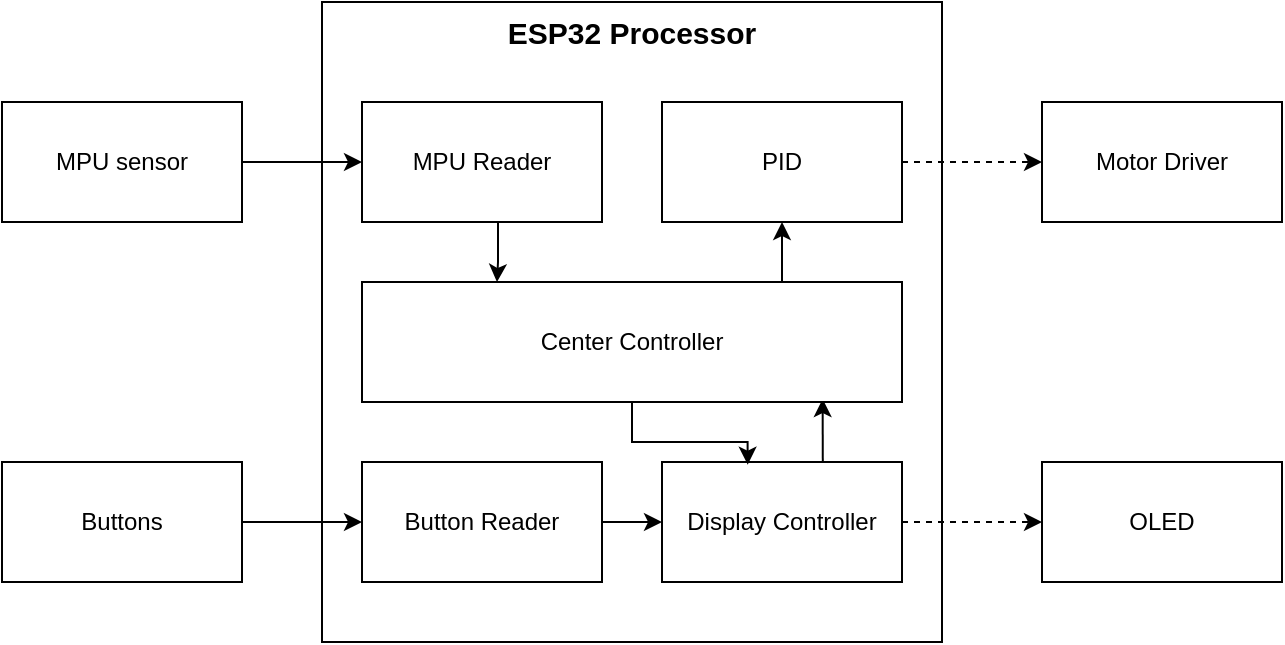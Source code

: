 <mxfile version="24.7.2" type="device" pages="3">
  <diagram name="Sumary block" id="FXB2mZ0xPSjjn9bdQ_Oj">
    <mxGraphModel dx="943" dy="524" grid="1" gridSize="10" guides="1" tooltips="1" connect="1" arrows="1" fold="1" page="1" pageScale="1" pageWidth="827" pageHeight="1169" math="0" shadow="0">
      <root>
        <mxCell id="0" />
        <mxCell id="1" parent="0" />
        <mxCell id="ob8WJwhqmF-MajUSoDx4-9" value="&lt;font style=&quot;font-size: 15px;&quot;&gt;&lt;b&gt;ESP32 Processor&lt;/b&gt;&lt;/font&gt;" style="rounded=0;whiteSpace=wrap;html=1;verticalAlign=top;" parent="1" vertex="1">
          <mxGeometry x="250" y="270" width="310" height="320" as="geometry" />
        </mxCell>
        <mxCell id="SYcdP9vyWLaE2hRo2d69-3" style="edgeStyle=orthogonalEdgeStyle;rounded=0;orthogonalLoop=1;jettySize=auto;html=1;" parent="1" source="ob8WJwhqmF-MajUSoDx4-1" target="SYcdP9vyWLaE2hRo2d69-1" edge="1">
          <mxGeometry relative="1" as="geometry" />
        </mxCell>
        <mxCell id="ob8WJwhqmF-MajUSoDx4-1" value="MPU sensor" style="rounded=0;whiteSpace=wrap;html=1;" parent="1" vertex="1">
          <mxGeometry x="90" y="320" width="120" height="60" as="geometry" />
        </mxCell>
        <mxCell id="ob8WJwhqmF-MajUSoDx4-5" style="edgeStyle=orthogonalEdgeStyle;rounded=0;orthogonalLoop=1;jettySize=auto;html=1;entryX=0;entryY=0.5;entryDx=0;entryDy=0;dashed=1;" parent="1" source="ob8WJwhqmF-MajUSoDx4-3" target="ob8WJwhqmF-MajUSoDx4-4" edge="1">
          <mxGeometry relative="1" as="geometry" />
        </mxCell>
        <mxCell id="ob8WJwhqmF-MajUSoDx4-3" value="PID" style="rounded=0;whiteSpace=wrap;html=1;" parent="1" vertex="1">
          <mxGeometry x="420" y="320" width="120" height="60" as="geometry" />
        </mxCell>
        <mxCell id="ob8WJwhqmF-MajUSoDx4-4" value="Motor Driver" style="rounded=0;whiteSpace=wrap;html=1;" parent="1" vertex="1">
          <mxGeometry x="610" y="320" width="120" height="60" as="geometry" />
        </mxCell>
        <mxCell id="SYcdP9vyWLaE2hRo2d69-4" style="edgeStyle=orthogonalEdgeStyle;rounded=0;orthogonalLoop=1;jettySize=auto;html=1;" parent="1" source="ob8WJwhqmF-MajUSoDx4-11" target="SYcdP9vyWLaE2hRo2d69-2" edge="1">
          <mxGeometry relative="1" as="geometry" />
        </mxCell>
        <mxCell id="ob8WJwhqmF-MajUSoDx4-11" value="Buttons" style="rounded=0;whiteSpace=wrap;html=1;" parent="1" vertex="1">
          <mxGeometry x="90" y="500" width="120" height="60" as="geometry" />
        </mxCell>
        <mxCell id="ob8WJwhqmF-MajUSoDx4-12" value="OLED" style="rounded=0;whiteSpace=wrap;html=1;" parent="1" vertex="1">
          <mxGeometry x="610" y="500" width="120" height="60" as="geometry" />
        </mxCell>
        <mxCell id="ob8WJwhqmF-MajUSoDx4-15" style="edgeStyle=orthogonalEdgeStyle;rounded=0;orthogonalLoop=1;jettySize=auto;html=1;entryX=0;entryY=0.5;entryDx=0;entryDy=0;dashed=1;" parent="1" source="ob8WJwhqmF-MajUSoDx4-13" target="ob8WJwhqmF-MajUSoDx4-12" edge="1">
          <mxGeometry relative="1" as="geometry" />
        </mxCell>
        <mxCell id="L2R0N7FbXxmFbmJ26DGv-1" style="edgeStyle=orthogonalEdgeStyle;rounded=0;orthogonalLoop=1;jettySize=auto;html=1;entryX=0.853;entryY=0.975;entryDx=0;entryDy=0;entryPerimeter=0;exitX=0.67;exitY=0.014;exitDx=0;exitDy=0;exitPerimeter=0;" edge="1" parent="1" source="ob8WJwhqmF-MajUSoDx4-13" target="ob8WJwhqmF-MajUSoDx4-18">
          <mxGeometry relative="1" as="geometry" />
        </mxCell>
        <mxCell id="ob8WJwhqmF-MajUSoDx4-13" value="Display Controller" style="rounded=0;whiteSpace=wrap;html=1;" parent="1" vertex="1">
          <mxGeometry x="420" y="500" width="120" height="60" as="geometry" />
        </mxCell>
        <mxCell id="SYcdP9vyWLaE2hRo2d69-15" style="edgeStyle=orthogonalEdgeStyle;rounded=0;orthogonalLoop=1;jettySize=auto;html=1;entryX=0.357;entryY=0.022;entryDx=0;entryDy=0;entryPerimeter=0;" parent="1" source="ob8WJwhqmF-MajUSoDx4-18" target="ob8WJwhqmF-MajUSoDx4-13" edge="1">
          <mxGeometry relative="1" as="geometry" />
        </mxCell>
        <mxCell id="sHgQ9ysJ1Oy67T5xjqWm-1" style="edgeStyle=orthogonalEdgeStyle;rounded=0;orthogonalLoop=1;jettySize=auto;html=1;" parent="1" source="ob8WJwhqmF-MajUSoDx4-18" target="ob8WJwhqmF-MajUSoDx4-3" edge="1">
          <mxGeometry relative="1" as="geometry">
            <Array as="points">
              <mxPoint x="480" y="400" />
              <mxPoint x="480" y="400" />
            </Array>
          </mxGeometry>
        </mxCell>
        <mxCell id="ob8WJwhqmF-MajUSoDx4-18" value="Center Controller" style="rounded=0;whiteSpace=wrap;html=1;" parent="1" vertex="1">
          <mxGeometry x="270" y="410" width="270" height="60" as="geometry" />
        </mxCell>
        <mxCell id="SYcdP9vyWLaE2hRo2d69-14" style="edgeStyle=orthogonalEdgeStyle;rounded=0;orthogonalLoop=1;jettySize=auto;html=1;entryX=0.25;entryY=0;entryDx=0;entryDy=0;" parent="1" source="SYcdP9vyWLaE2hRo2d69-1" target="ob8WJwhqmF-MajUSoDx4-18" edge="1">
          <mxGeometry relative="1" as="geometry">
            <Array as="points">
              <mxPoint x="338" y="400" />
              <mxPoint x="338" y="400" />
            </Array>
          </mxGeometry>
        </mxCell>
        <mxCell id="SYcdP9vyWLaE2hRo2d69-1" value="MPU Reader" style="rounded=0;whiteSpace=wrap;html=1;" parent="1" vertex="1">
          <mxGeometry x="270" y="320" width="120" height="60" as="geometry" />
        </mxCell>
        <mxCell id="SYcdP9vyWLaE2hRo2d69-13" style="edgeStyle=orthogonalEdgeStyle;rounded=0;orthogonalLoop=1;jettySize=auto;html=1;" parent="1" source="SYcdP9vyWLaE2hRo2d69-2" target="ob8WJwhqmF-MajUSoDx4-13" edge="1">
          <mxGeometry relative="1" as="geometry" />
        </mxCell>
        <mxCell id="SYcdP9vyWLaE2hRo2d69-2" value="Button Reader" style="rounded=0;whiteSpace=wrap;html=1;" parent="1" vertex="1">
          <mxGeometry x="270" y="500" width="120" height="60" as="geometry" />
        </mxCell>
      </root>
    </mxGraphModel>
  </diagram>
  <diagram id="-Eq7XE3dsrFAy69oz0bY" name="UI tree">
    <mxGraphModel dx="1954" dy="1086" grid="1" gridSize="10" guides="1" tooltips="1" connect="1" arrows="1" fold="1" page="1" pageScale="1" pageWidth="827" pageHeight="1169" math="0" shadow="0">
      <root>
        <mxCell id="0" />
        <mxCell id="1" parent="0" />
        <mxCell id="PEALyhK-E0e9_pDGbfte-1" value="&lt;font style=&quot;font-size: 15px;&quot;&gt;&lt;b&gt;MENU&lt;/b&gt;&lt;/font&gt;" style="rounded=0;whiteSpace=wrap;html=1;verticalAlign=top;" parent="1" vertex="1">
          <mxGeometry x="90" y="210" width="190" height="220" as="geometry" />
        </mxCell>
        <mxCell id="PEALyhK-E0e9_pDGbfte-19" style="edgeStyle=orthogonalEdgeStyle;rounded=0;orthogonalLoop=1;jettySize=auto;html=1;entryX=0;entryY=0.5;entryDx=0;entryDy=0;fillColor=#008a00;strokeColor=#005700;" parent="1" source="PEALyhK-E0e9_pDGbfte-2" target="PEALyhK-E0e9_pDGbfte-15" edge="1">
          <mxGeometry relative="1" as="geometry" />
        </mxCell>
        <mxCell id="PEALyhK-E0e9_pDGbfte-2" value="Start and plot option" style="rounded=0;whiteSpace=wrap;html=1;" parent="1" vertex="1">
          <mxGeometry x="100" y="270" width="170" height="60" as="geometry" />
        </mxCell>
        <mxCell id="PEALyhK-E0e9_pDGbfte-12" style="edgeStyle=orthogonalEdgeStyle;rounded=0;orthogonalLoop=1;jettySize=auto;html=1;entryX=0.5;entryY=0;entryDx=0;entryDy=0;fillColor=#008a00;strokeColor=#005700;" parent="1" source="PEALyhK-E0e9_pDGbfte-3" target="PEALyhK-E0e9_pDGbfte-4" edge="1">
          <mxGeometry relative="1" as="geometry" />
        </mxCell>
        <mxCell id="PEALyhK-E0e9_pDGbfte-3" value="PID&#39;s values option" style="rounded=0;whiteSpace=wrap;html=1;" parent="1" vertex="1">
          <mxGeometry x="100" y="350" width="170" height="60" as="geometry" />
        </mxCell>
        <mxCell id="PEALyhK-E0e9_pDGbfte-13" value="" style="group" parent="1" vertex="1" connectable="0">
          <mxGeometry x="90" y="495" width="190" height="220" as="geometry" />
        </mxCell>
        <mxCell id="PEALyhK-E0e9_pDGbfte-4" value="&lt;span style=&quot;font-size: 15px;&quot;&gt;&lt;b&gt;PID&#39;s values&lt;/b&gt;&lt;/span&gt;" style="rounded=0;whiteSpace=wrap;html=1;verticalAlign=top;" parent="PEALyhK-E0e9_pDGbfte-13" vertex="1">
          <mxGeometry width="190" height="220" as="geometry" />
        </mxCell>
        <mxCell id="PEALyhK-E0e9_pDGbfte-5" value="Kp = Kp_value" style="rounded=0;whiteSpace=wrap;html=1;" parent="PEALyhK-E0e9_pDGbfte-13" vertex="1">
          <mxGeometry x="10" y="60" width="170" height="30" as="geometry" />
        </mxCell>
        <mxCell id="PEALyhK-E0e9_pDGbfte-9" value="Ki = Ki_value" style="rounded=0;whiteSpace=wrap;html=1;" parent="PEALyhK-E0e9_pDGbfte-13" vertex="1">
          <mxGeometry x="10" y="110" width="170" height="30" as="geometry" />
        </mxCell>
        <mxCell id="PEALyhK-E0e9_pDGbfte-10" value="Kd = Kd_value" style="rounded=0;whiteSpace=wrap;html=1;" parent="PEALyhK-E0e9_pDGbfte-13" vertex="1">
          <mxGeometry x="10" y="155" width="170" height="30" as="geometry" />
        </mxCell>
        <mxCell id="PEALyhK-E0e9_pDGbfte-14" value="" style="group" parent="1" vertex="1" connectable="0">
          <mxGeometry x="430" y="30" width="190" height="220" as="geometry" />
        </mxCell>
        <mxCell id="PEALyhK-E0e9_pDGbfte-15" value="&lt;span style=&quot;font-size: 15px;&quot;&gt;&lt;b&gt;Start and plot&lt;/b&gt;&lt;/span&gt;" style="rounded=0;whiteSpace=wrap;html=1;verticalAlign=top;" parent="PEALyhK-E0e9_pDGbfte-14" vertex="1">
          <mxGeometry width="190" height="220" as="geometry" />
        </mxCell>
        <mxCell id="PEALyhK-E0e9_pDGbfte-18" value="Stop" style="rounded=0;whiteSpace=wrap;html=1;" parent="PEALyhK-E0e9_pDGbfte-14" vertex="1">
          <mxGeometry x="10" y="40" width="170" height="30" as="geometry" />
        </mxCell>
        <mxCell id="PEALyhK-E0e9_pDGbfte-20" style="edgeStyle=orthogonalEdgeStyle;rounded=0;orthogonalLoop=1;jettySize=auto;html=1;entryX=0.5;entryY=0;entryDx=0;entryDy=0;fillColor=#e51400;strokeColor=#B20000;" parent="1" source="PEALyhK-E0e9_pDGbfte-18" target="PEALyhK-E0e9_pDGbfte-1" edge="1">
          <mxGeometry relative="1" as="geometry" />
        </mxCell>
        <mxCell id="PEALyhK-E0e9_pDGbfte-21" value="" style="verticalLabelPosition=bottom;shadow=0;dashed=0;align=center;html=1;verticalAlign=top;strokeWidth=1;shape=mxgraph.mockup.graphics.lineChart;strokeColor=none;strokeColor2=#666666;strokeColor3=#008cff;strokeColor4=#dddddd;textShadow=1;" parent="1" vertex="1">
          <mxGeometry x="440" y="120" width="170" height="120" as="geometry" />
        </mxCell>
        <mxCell id="PEALyhK-E0e9_pDGbfte-22" value="" style="group;align=left;" parent="1" vertex="1" connectable="0">
          <mxGeometry x="430" y="270" width="210" height="220" as="geometry" />
        </mxCell>
        <mxCell id="PEALyhK-E0e9_pDGbfte-23" value="&lt;span style=&quot;font-size: 15px;&quot;&gt;&lt;b&gt;Modify&lt;/b&gt;&lt;/span&gt;" style="rounded=0;whiteSpace=wrap;html=1;verticalAlign=top;" parent="PEALyhK-E0e9_pDGbfte-22" vertex="1">
          <mxGeometry width="210" height="220" as="geometry" />
        </mxCell>
        <mxCell id="PEALyhK-E0e9_pDGbfte-27" value="Kp =&amp;nbsp;" style="text;html=1;align=center;verticalAlign=middle;whiteSpace=wrap;rounded=0;" parent="PEALyhK-E0e9_pDGbfte-22" vertex="1">
          <mxGeometry x="10" y="40" width="60" height="30" as="geometry" />
        </mxCell>
        <mxCell id="PEALyhK-E0e9_pDGbfte-28" value="10" style="text;html=1;align=center;verticalAlign=middle;whiteSpace=wrap;rounded=0;fontSize=24;" parent="PEALyhK-E0e9_pDGbfte-22" vertex="1">
          <mxGeometry x="65" y="70" width="60" height="30" as="geometry" />
        </mxCell>
        <mxCell id="PEALyhK-E0e9_pDGbfte-30" value="&lt;div style=&quot;&quot;&gt;&lt;ul style=&quot;padding-left: 5px;&quot;&gt;&lt;li&gt;&lt;span style=&quot;background-color: initial;&quot;&gt;Pressing UP button to increase value&lt;/span&gt;&lt;/li&gt;&lt;li&gt;Pressing DOWN button to decrease value&lt;/li&gt;&lt;/ul&gt;&lt;/div&gt;" style="text;html=1;align=left;verticalAlign=top;whiteSpace=wrap;rounded=0;" parent="PEALyhK-E0e9_pDGbfte-22" vertex="1">
          <mxGeometry x="20" y="120" width="170" height="80" as="geometry" />
        </mxCell>
        <mxCell id="PEALyhK-E0e9_pDGbfte-32" value="" style="group;align=left;" parent="1" vertex="1" connectable="0">
          <mxGeometry x="430" y="510" width="210" height="220" as="geometry" />
        </mxCell>
        <mxCell id="PEALyhK-E0e9_pDGbfte-33" value="&lt;span style=&quot;font-size: 15px;&quot;&gt;&lt;b&gt;Modify&lt;/b&gt;&lt;/span&gt;" style="rounded=0;whiteSpace=wrap;html=1;verticalAlign=top;" parent="PEALyhK-E0e9_pDGbfte-32" vertex="1">
          <mxGeometry width="210" height="220" as="geometry" />
        </mxCell>
        <mxCell id="PEALyhK-E0e9_pDGbfte-34" value="Ki =&amp;nbsp;" style="text;html=1;align=center;verticalAlign=middle;whiteSpace=wrap;rounded=0;" parent="PEALyhK-E0e9_pDGbfte-32" vertex="1">
          <mxGeometry x="10" y="40" width="60" height="30" as="geometry" />
        </mxCell>
        <mxCell id="PEALyhK-E0e9_pDGbfte-35" value="10" style="text;html=1;align=center;verticalAlign=middle;whiteSpace=wrap;rounded=0;fontSize=24;" parent="PEALyhK-E0e9_pDGbfte-32" vertex="1">
          <mxGeometry x="65" y="70" width="60" height="30" as="geometry" />
        </mxCell>
        <mxCell id="PEALyhK-E0e9_pDGbfte-36" value="&lt;div style=&quot;&quot;&gt;&lt;ul style=&quot;padding-left: 5px;&quot;&gt;&lt;li&gt;&lt;span style=&quot;background-color: initial;&quot;&gt;Pressing UP button to increase value&lt;/span&gt;&lt;/li&gt;&lt;li&gt;Pressing DOWN button to decrease value&lt;/li&gt;&lt;/ul&gt;&lt;/div&gt;" style="text;html=1;align=left;verticalAlign=top;whiteSpace=wrap;rounded=0;" parent="PEALyhK-E0e9_pDGbfte-32" vertex="1">
          <mxGeometry x="20" y="120" width="170" height="80" as="geometry" />
        </mxCell>
        <mxCell id="PEALyhK-E0e9_pDGbfte-37" value="" style="group;align=left;" parent="1" vertex="1" connectable="0">
          <mxGeometry x="430" y="750" width="210" height="220" as="geometry" />
        </mxCell>
        <mxCell id="PEALyhK-E0e9_pDGbfte-38" value="&lt;span style=&quot;font-size: 15px;&quot;&gt;&lt;b&gt;Modify&lt;/b&gt;&lt;/span&gt;" style="rounded=0;whiteSpace=wrap;html=1;verticalAlign=top;" parent="PEALyhK-E0e9_pDGbfte-37" vertex="1">
          <mxGeometry width="210" height="220" as="geometry" />
        </mxCell>
        <mxCell id="PEALyhK-E0e9_pDGbfte-39" value="Kd =&amp;nbsp;" style="text;html=1;align=center;verticalAlign=middle;whiteSpace=wrap;rounded=0;" parent="PEALyhK-E0e9_pDGbfte-37" vertex="1">
          <mxGeometry x="10" y="40" width="60" height="30" as="geometry" />
        </mxCell>
        <mxCell id="PEALyhK-E0e9_pDGbfte-40" value="10" style="text;html=1;align=center;verticalAlign=middle;whiteSpace=wrap;rounded=0;fontSize=24;" parent="PEALyhK-E0e9_pDGbfte-37" vertex="1">
          <mxGeometry x="65" y="70" width="60" height="30" as="geometry" />
        </mxCell>
        <mxCell id="PEALyhK-E0e9_pDGbfte-41" value="&lt;div style=&quot;&quot;&gt;&lt;ul style=&quot;padding-left: 5px;&quot;&gt;&lt;li&gt;&lt;span style=&quot;background-color: initial;&quot;&gt;Pressing UP button to increase value&lt;/span&gt;&lt;/li&gt;&lt;li&gt;Pressing DOWN button to decrease value&lt;/li&gt;&lt;/ul&gt;&lt;/div&gt;" style="text;html=1;align=left;verticalAlign=top;whiteSpace=wrap;rounded=0;" parent="PEALyhK-E0e9_pDGbfte-37" vertex="1">
          <mxGeometry x="20" y="120" width="170" height="80" as="geometry" />
        </mxCell>
        <mxCell id="PEALyhK-E0e9_pDGbfte-42" style="edgeStyle=orthogonalEdgeStyle;rounded=0;orthogonalLoop=1;jettySize=auto;html=1;entryX=0;entryY=0.5;entryDx=0;entryDy=0;fillColor=#008a00;strokeColor=#005700;" parent="1" source="PEALyhK-E0e9_pDGbfte-5" target="PEALyhK-E0e9_pDGbfte-23" edge="1">
          <mxGeometry relative="1" as="geometry" />
        </mxCell>
        <mxCell id="PEALyhK-E0e9_pDGbfte-43" style="edgeStyle=orthogonalEdgeStyle;rounded=0;orthogonalLoop=1;jettySize=auto;html=1;entryX=0;entryY=0.5;entryDx=0;entryDy=0;fillColor=#008a00;strokeColor=#005700;" parent="1" source="PEALyhK-E0e9_pDGbfte-9" target="PEALyhK-E0e9_pDGbfte-33" edge="1">
          <mxGeometry relative="1" as="geometry" />
        </mxCell>
        <mxCell id="PEALyhK-E0e9_pDGbfte-44" style="edgeStyle=orthogonalEdgeStyle;rounded=0;orthogonalLoop=1;jettySize=auto;html=1;entryX=0;entryY=0.609;entryDx=0;entryDy=0;entryPerimeter=0;fillColor=#008a00;strokeColor=#005700;" parent="1" source="PEALyhK-E0e9_pDGbfte-10" target="PEALyhK-E0e9_pDGbfte-38" edge="1">
          <mxGeometry relative="1" as="geometry" />
        </mxCell>
        <mxCell id="PEALyhK-E0e9_pDGbfte-61" style="edgeStyle=orthogonalEdgeStyle;rounded=0;orthogonalLoop=1;jettySize=auto;html=1;entryX=0.5;entryY=1;entryDx=0;entryDy=0;fillColor=#f0a30a;strokeColor=#BD7000;" parent="1" source="PEALyhK-E0e9_pDGbfte-45" target="PEALyhK-E0e9_pDGbfte-4" edge="1">
          <mxGeometry relative="1" as="geometry">
            <Array as="points">
              <mxPoint x="900" y="990" />
              <mxPoint x="185" y="990" />
            </Array>
          </mxGeometry>
        </mxCell>
        <mxCell id="PEALyhK-E0e9_pDGbfte-45" value="Are you sure to set the value?" style="rounded=0;whiteSpace=wrap;html=1;verticalAlign=top;fontStyle=1" parent="1" vertex="1">
          <mxGeometry x="720" y="565" width="240" height="110" as="geometry" />
        </mxCell>
        <mxCell id="PEALyhK-E0e9_pDGbfte-46" value="&lt;div&gt;&lt;ul style=&quot;padding-left: 5px;&quot;&gt;&lt;li&gt;Pressing OK button if you sure&amp;nbsp;&lt;/li&gt;&lt;li&gt;Pressing ESC button if you want to cancel the modification&amp;nbsp;&lt;/li&gt;&lt;/ul&gt;&lt;/div&gt;" style="text;html=1;align=left;verticalAlign=middle;whiteSpace=wrap;rounded=0;" parent="1" vertex="1">
          <mxGeometry x="740" y="595" width="200" height="70" as="geometry" />
        </mxCell>
        <mxCell id="PEALyhK-E0e9_pDGbfte-48" style="edgeStyle=orthogonalEdgeStyle;rounded=0;orthogonalLoop=1;jettySize=auto;html=1;entryX=0.5;entryY=0;entryDx=0;entryDy=0;fillColor=#008a00;strokeColor=#005700;" parent="1" source="PEALyhK-E0e9_pDGbfte-23" target="PEALyhK-E0e9_pDGbfte-45" edge="1">
          <mxGeometry relative="1" as="geometry" />
        </mxCell>
        <mxCell id="PEALyhK-E0e9_pDGbfte-49" style="edgeStyle=orthogonalEdgeStyle;rounded=0;orthogonalLoop=1;jettySize=auto;html=1;fillColor=#008a00;strokeColor=#005700;" parent="1" source="PEALyhK-E0e9_pDGbfte-33" target="PEALyhK-E0e9_pDGbfte-45" edge="1">
          <mxGeometry relative="1" as="geometry" />
        </mxCell>
        <mxCell id="PEALyhK-E0e9_pDGbfte-50" style="edgeStyle=orthogonalEdgeStyle;rounded=0;orthogonalLoop=1;jettySize=auto;html=1;entryX=0.5;entryY=1;entryDx=0;entryDy=0;fillColor=#008a00;strokeColor=#005700;" parent="1" source="PEALyhK-E0e9_pDGbfte-38" target="PEALyhK-E0e9_pDGbfte-45" edge="1">
          <mxGeometry relative="1" as="geometry" />
        </mxCell>
        <mxCell id="PEALyhK-E0e9_pDGbfte-57" value="" style="endArrow=classic;html=1;rounded=0;exitX=0.75;exitY=0;exitDx=0;exitDy=0;entryX=0.75;entryY=1;entryDx=0;entryDy=0;fillColor=#f0a30a;strokeColor=#BD7000;" parent="1" source="PEALyhK-E0e9_pDGbfte-4" target="PEALyhK-E0e9_pDGbfte-1" edge="1">
          <mxGeometry width="50" height="50" relative="1" as="geometry">
            <mxPoint x="430" y="530" as="sourcePoint" />
            <mxPoint x="480" y="480" as="targetPoint" />
          </mxGeometry>
        </mxCell>
        <mxCell id="PEALyhK-E0e9_pDGbfte-58" style="edgeStyle=orthogonalEdgeStyle;rounded=0;orthogonalLoop=1;jettySize=auto;html=1;entryX=0.995;entryY=0.151;entryDx=0;entryDy=0;entryPerimeter=0;fillColor=#f0a30a;strokeColor=#BD7000;" parent="1" source="PEALyhK-E0e9_pDGbfte-23" target="PEALyhK-E0e9_pDGbfte-4" edge="1">
          <mxGeometry relative="1" as="geometry">
            <Array as="points">
              <mxPoint x="330" y="350" />
              <mxPoint x="330" y="528" />
            </Array>
          </mxGeometry>
        </mxCell>
        <mxCell id="PEALyhK-E0e9_pDGbfte-59" style="edgeStyle=orthogonalEdgeStyle;rounded=0;orthogonalLoop=1;jettySize=auto;html=1;fillColor=#f0a30a;strokeColor=#BD7000;" parent="1" source="PEALyhK-E0e9_pDGbfte-33" target="PEALyhK-E0e9_pDGbfte-4" edge="1">
          <mxGeometry relative="1" as="geometry">
            <Array as="points">
              <mxPoint x="390" y="605" />
              <mxPoint x="390" y="605" />
            </Array>
          </mxGeometry>
        </mxCell>
        <mxCell id="PEALyhK-E0e9_pDGbfte-60" style="edgeStyle=orthogonalEdgeStyle;rounded=0;orthogonalLoop=1;jettySize=auto;html=1;entryX=0.999;entryY=0.668;entryDx=0;entryDy=0;entryPerimeter=0;fillColor=#f0a30a;strokeColor=#BD7000;" parent="1" source="PEALyhK-E0e9_pDGbfte-38" target="PEALyhK-E0e9_pDGbfte-4" edge="1">
          <mxGeometry relative="1" as="geometry">
            <Array as="points">
              <mxPoint x="380" y="860" />
              <mxPoint x="380" y="642" />
            </Array>
          </mxGeometry>
        </mxCell>
        <mxCell id="PEALyhK-E0e9_pDGbfte-63" style="edgeStyle=orthogonalEdgeStyle;rounded=0;orthogonalLoop=1;jettySize=auto;html=1;entryX=0.996;entryY=0.653;entryDx=0;entryDy=0;entryPerimeter=0;fillColor=#f0a30a;strokeColor=#BD7000;" parent="1" source="PEALyhK-E0e9_pDGbfte-45" target="PEALyhK-E0e9_pDGbfte-33" edge="1">
          <mxGeometry relative="1" as="geometry">
            <Array as="points">
              <mxPoint x="700" y="654" />
              <mxPoint x="700" y="654" />
            </Array>
          </mxGeometry>
        </mxCell>
        <mxCell id="PEALyhK-E0e9_pDGbfte-66" style="edgeStyle=orthogonalEdgeStyle;rounded=0;orthogonalLoop=1;jettySize=auto;html=1;entryX=0.995;entryY=0.682;entryDx=0;entryDy=0;entryPerimeter=0;fillColor=#f0a30a;strokeColor=#BD7000;" parent="1" source="PEALyhK-E0e9_pDGbfte-45" target="PEALyhK-E0e9_pDGbfte-23" edge="1">
          <mxGeometry relative="1" as="geometry">
            <Array as="points">
              <mxPoint x="790" y="420" />
            </Array>
          </mxGeometry>
        </mxCell>
        <mxCell id="PEALyhK-E0e9_pDGbfte-67" style="edgeStyle=orthogonalEdgeStyle;rounded=0;orthogonalLoop=1;jettySize=auto;html=1;entryX=0.995;entryY=0.386;entryDx=0;entryDy=0;entryPerimeter=0;fillColor=#f0a30a;strokeColor=#BD7000;" parent="1" source="PEALyhK-E0e9_pDGbfte-45" target="PEALyhK-E0e9_pDGbfte-38" edge="1">
          <mxGeometry relative="1" as="geometry">
            <Array as="points">
              <mxPoint x="790" y="835" />
            </Array>
          </mxGeometry>
        </mxCell>
        <mxCell id="PEALyhK-E0e9_pDGbfte-71" value="Legend" style="swimlane;whiteSpace=wrap;html=1;" parent="1" vertex="1">
          <mxGeometry y="1030" width="630" height="130" as="geometry" />
        </mxCell>
        <mxCell id="PEALyhK-E0e9_pDGbfte-68" value="" style="endArrow=classic;html=1;rounded=0;fillColor=#008a00;strokeColor=#005700;" parent="PEALyhK-E0e9_pDGbfte-71" edge="1">
          <mxGeometry width="50" height="50" relative="1" as="geometry">
            <mxPoint x="10" y="70" as="sourcePoint" />
            <mxPoint x="70" y="70" as="targetPoint" />
          </mxGeometry>
        </mxCell>
        <mxCell id="PEALyhK-E0e9_pDGbfte-70" value="" style="endArrow=classic;html=1;rounded=0;fillColor=#e3c800;strokeColor=#B09500;" parent="PEALyhK-E0e9_pDGbfte-71" edge="1">
          <mxGeometry width="50" height="50" relative="1" as="geometry">
            <mxPoint x="220" y="70" as="sourcePoint" />
            <mxPoint x="280" y="70" as="targetPoint" />
          </mxGeometry>
        </mxCell>
        <mxCell id="PEALyhK-E0e9_pDGbfte-69" value="" style="endArrow=classic;html=1;rounded=0;fillColor=#e51400;strokeColor=#B20000;" parent="PEALyhK-E0e9_pDGbfte-71" edge="1">
          <mxGeometry width="50" height="50" relative="1" as="geometry">
            <mxPoint x="440" y="70" as="sourcePoint" />
            <mxPoint x="510" y="70" as="targetPoint" />
          </mxGeometry>
        </mxCell>
        <mxCell id="PEALyhK-E0e9_pDGbfte-72" value="btn_OK.pressed = true" style="text;html=1;align=left;verticalAlign=middle;whiteSpace=wrap;rounded=0;" parent="PEALyhK-E0e9_pDGbfte-71" vertex="1">
          <mxGeometry x="10" y="80" width="130" height="30" as="geometry" />
        </mxCell>
        <mxCell id="PEALyhK-E0e9_pDGbfte-73" value="btn_ESC.pressed = true" style="text;html=1;align=left;verticalAlign=middle;whiteSpace=wrap;rounded=0;" parent="PEALyhK-E0e9_pDGbfte-71" vertex="1">
          <mxGeometry x="220" y="80" width="150" height="30" as="geometry" />
        </mxCell>
        <mxCell id="PEALyhK-E0e9_pDGbfte-74" value="btn_OK/btn_ESC.pressed = true" style="text;html=1;align=left;verticalAlign=middle;whiteSpace=wrap;rounded=0;" parent="PEALyhK-E0e9_pDGbfte-71" vertex="1">
          <mxGeometry x="440" y="80" width="180" height="30" as="geometry" />
        </mxCell>
      </root>
    </mxGraphModel>
  </diagram>
  <diagram id="-O6emEo3kcQ5JCbGlDaP" name="Display Controller">
    <mxGraphModel dx="2280" dy="1267" grid="1" gridSize="10" guides="1" tooltips="1" connect="1" arrows="1" fold="1" page="1" pageScale="1" pageWidth="850" pageHeight="1100" math="0" shadow="0">
      <root>
        <mxCell id="0" />
        <mxCell id="1" parent="0" />
        <mxCell id="Tfp5iTK2cbrkIickHCcq-5" value="Button Reader" style="rounded=0;whiteSpace=wrap;html=1;verticalAlign=top;fontSize=14;fontStyle=1" parent="1" vertex="1">
          <mxGeometry x="210" y="40" width="120" height="260" as="geometry" />
        </mxCell>
        <mxCell id="Tfp5iTK2cbrkIickHCcq-8" style="rounded=0;orthogonalLoop=1;jettySize=auto;html=1;entryX=0.003;entryY=0.116;entryDx=0;entryDy=0;entryPerimeter=0;" parent="1" source="Tfp5iTK2cbrkIickHCcq-1" target="Tfp5iTK2cbrkIickHCcq-7" edge="1">
          <mxGeometry relative="1" as="geometry" />
        </mxCell>
        <mxCell id="Tfp5iTK2cbrkIickHCcq-1" value="Button OK Signal" style="html=1;shadow=0;dashed=0;align=center;verticalAlign=middle;shape=mxgraph.arrows2.arrow;dy=0;dx=10;notch=0;" parent="1" vertex="1">
          <mxGeometry x="50" y="80" width="120" height="30" as="geometry" />
        </mxCell>
        <mxCell id="Tfp5iTK2cbrkIickHCcq-11" value="" style="rounded=0;orthogonalLoop=1;jettySize=auto;html=1;exitX=1;exitY=0.5;exitDx=0;exitDy=0;exitPerimeter=0;entryX=0.003;entryY=0.374;entryDx=0;entryDy=0;entryPerimeter=0;" parent="1" source="Tfp5iTK2cbrkIickHCcq-2" target="Tfp5iTK2cbrkIickHCcq-7" edge="1">
          <mxGeometry relative="1" as="geometry" />
        </mxCell>
        <mxCell id="Tfp5iTK2cbrkIickHCcq-2" value="Button ESC Signal" style="html=1;shadow=0;dashed=0;align=center;verticalAlign=middle;shape=mxgraph.arrows2.arrow;dy=0;dx=10;notch=0;" parent="1" vertex="1">
          <mxGeometry x="50" y="137" width="120" height="30" as="geometry" />
        </mxCell>
        <mxCell id="Tfp5iTK2cbrkIickHCcq-3" value="Button UP Signal" style="html=1;shadow=0;dashed=0;align=center;verticalAlign=middle;shape=mxgraph.arrows2.arrow;dy=0;dx=10;notch=0;" parent="1" vertex="1">
          <mxGeometry x="50" y="193" width="120" height="30" as="geometry" />
        </mxCell>
        <mxCell id="Tfp5iTK2cbrkIickHCcq-4" value="Button DOWN Signal" style="html=1;shadow=0;dashed=0;align=center;verticalAlign=middle;shape=mxgraph.arrows2.arrow;dy=0;dx=10;notch=0;" parent="1" vertex="1">
          <mxGeometry x="50" y="250" width="120" height="30" as="geometry" />
        </mxCell>
        <mxCell id="Tfp5iTK2cbrkIickHCcq-7" value="void Debounce(button_signal)" style="rounded=1;whiteSpace=wrap;html=1;horizontal=0;" parent="1" vertex="1">
          <mxGeometry x="235" y="70" width="70" height="220" as="geometry" />
        </mxCell>
        <mxCell id="Tfp5iTK2cbrkIickHCcq-12" style="rounded=0;orthogonalLoop=1;jettySize=auto;html=1;entryX=0.037;entryY=0.629;entryDx=0;entryDy=0;entryPerimeter=0;" parent="1" source="Tfp5iTK2cbrkIickHCcq-3" target="Tfp5iTK2cbrkIickHCcq-7" edge="1">
          <mxGeometry relative="1" as="geometry" />
        </mxCell>
        <mxCell id="Tfp5iTK2cbrkIickHCcq-13" style="rounded=0;orthogonalLoop=1;jettySize=auto;html=1;entryX=0.016;entryY=0.889;entryDx=0;entryDy=0;entryPerimeter=0;" parent="1" source="Tfp5iTK2cbrkIickHCcq-4" target="Tfp5iTK2cbrkIickHCcq-7" edge="1">
          <mxGeometry relative="1" as="geometry" />
        </mxCell>
        <mxCell id="Tfp5iTK2cbrkIickHCcq-14" value="" style="endArrow=classic;html=1;rounded=0;exitX=1.014;exitY=0.123;exitDx=0;exitDy=0;exitPerimeter=0;entryX=0.004;entryY=0.211;entryDx=0;entryDy=0;entryPerimeter=0;" parent="1" source="Tfp5iTK2cbrkIickHCcq-7" target="I9agGwkYy5ybdC9cOTG6-3" edge="1">
          <mxGeometry width="50" height="50" relative="1" as="geometry">
            <mxPoint x="470" y="-47.604" as="sourcePoint" />
            <mxPoint x="470" y="96" as="targetPoint" />
          </mxGeometry>
        </mxCell>
        <mxCell id="I9agGwkYy5ybdC9cOTG6-1" value="&lt;div&gt;btnOK_pressed=true&lt;/div&gt;" style="edgeLabel;html=1;align=center;verticalAlign=middle;resizable=0;points=[];" parent="Tfp5iTK2cbrkIickHCcq-14" vertex="1" connectable="0">
          <mxGeometry x="0.16" y="-3" relative="1" as="geometry">
            <mxPoint x="-11" y="-19" as="offset" />
          </mxGeometry>
        </mxCell>
        <mxCell id="Tfp5iTK2cbrkIickHCcq-15" value="" style="endArrow=classic;html=1;rounded=0;exitX=1;exitY=0.118;exitDx=0;exitDy=0;exitPerimeter=0;entryX=0.004;entryY=0.409;entryDx=0;entryDy=0;entryPerimeter=0;" parent="1" target="I9agGwkYy5ybdC9cOTG6-3" edge="1">
          <mxGeometry width="50" height="50" relative="1" as="geometry">
            <mxPoint x="305" y="151.759" as="sourcePoint" />
            <mxPoint x="510" y="160" as="targetPoint" />
          </mxGeometry>
        </mxCell>
        <mxCell id="I9agGwkYy5ybdC9cOTG6-2" value="btnESC_pressed = true" style="edgeLabel;html=1;align=center;verticalAlign=middle;resizable=0;points=[];" parent="Tfp5iTK2cbrkIickHCcq-15" vertex="1" connectable="0">
          <mxGeometry x="0.144" y="1" relative="1" as="geometry">
            <mxPoint x="-9" y="-14" as="offset" />
          </mxGeometry>
        </mxCell>
        <mxCell id="Tfp5iTK2cbrkIickHCcq-16" value="btnUP_pressed = true" style="endArrow=classic;html=1;rounded=0;exitX=1;exitY=0.118;exitDx=0;exitDy=0;exitPerimeter=0;entryX=0;entryY=0.615;entryDx=0;entryDy=0;entryPerimeter=0;" parent="1" target="I9agGwkYy5ybdC9cOTG6-3" edge="1">
          <mxGeometry x="0.03" y="18" width="50" height="50" relative="1" as="geometry">
            <mxPoint x="305" y="207.759" as="sourcePoint" />
            <mxPoint x="470" y="208" as="targetPoint" />
            <mxPoint as="offset" />
          </mxGeometry>
        </mxCell>
        <mxCell id="Tfp5iTK2cbrkIickHCcq-17" value="btnDOWN_pressed = true" style="endArrow=classic;html=1;rounded=0;exitX=0.996;exitY=0.887;exitDx=0;exitDy=0;exitPerimeter=0;entryX=0.007;entryY=0.841;entryDx=0;entryDy=0;entryPerimeter=0;" parent="1" source="Tfp5iTK2cbrkIickHCcq-7" target="I9agGwkYy5ybdC9cOTG6-3" edge="1">
          <mxGeometry x="0.032" y="15" width="50" height="50" relative="1" as="geometry">
            <mxPoint x="305" y="265.236" as="sourcePoint" />
            <mxPoint x="470" y="265" as="targetPoint" />
            <mxPoint as="offset" />
          </mxGeometry>
        </mxCell>
        <mxCell id="2Hw7baKb63pvn4JLiw2p-5" value="" style="edgeStyle=orthogonalEdgeStyle;rounded=0;orthogonalLoop=1;jettySize=auto;html=1;" parent="1" source="I9agGwkYy5ybdC9cOTG6-3" target="2Hw7baKb63pvn4JLiw2p-4" edge="1">
          <mxGeometry relative="1" as="geometry" />
        </mxCell>
        <mxCell id="BHKSukUSAIlFQbzZjtdN-8" style="edgeStyle=orthogonalEdgeStyle;rounded=0;orthogonalLoop=1;jettySize=auto;html=1;" parent="1" source="I9agGwkYy5ybdC9cOTG6-3" target="BHKSukUSAIlFQbzZjtdN-9" edge="1">
          <mxGeometry relative="1" as="geometry">
            <mxPoint x="800" y="80" as="targetPoint" />
            <Array as="points">
              <mxPoint x="740" y="85" />
              <mxPoint x="740" y="85" />
            </Array>
          </mxGeometry>
        </mxCell>
        <mxCell id="I9agGwkYy5ybdC9cOTG6-3" value="Display Controller" style="rounded=0;whiteSpace=wrap;html=1;fontSize=14;fontStyle=1;verticalAlign=top;" parent="1" vertex="1">
          <mxGeometry x="460" y="40" width="270" height="270" as="geometry" />
        </mxCell>
        <mxCell id="2Hw7baKb63pvn4JLiw2p-1" value="UI_tree &amp;lt;UI_tree&amp;gt;" style="rounded=0;whiteSpace=wrap;html=1;" parent="1" vertex="1">
          <mxGeometry x="480" y="77" width="230" height="60" as="geometry" />
        </mxCell>
        <mxCell id="2Hw7baKb63pvn4JLiw2p-2" value="current_UI &amp;lt;UI_tree*&amp;gt;" style="rounded=0;whiteSpace=wrap;html=1;" parent="1" vertex="1">
          <mxGeometry x="480" y="150" width="230" height="60" as="geometry" />
        </mxCell>
        <mxCell id="2Hw7baKb63pvn4JLiw2p-3" value="void Display_controller(current_UI)" style="rounded=0;whiteSpace=wrap;html=1;" parent="1" vertex="1">
          <mxGeometry x="480" y="230" width="230" height="60" as="geometry" />
        </mxCell>
        <mxCell id="2Hw7baKb63pvn4JLiw2p-4" value="UI" style="shape=parallelogram;perimeter=parallelogramPerimeter;whiteSpace=wrap;html=1;fixedSize=1;fontSize=12;verticalAlign=middle;rounded=0;fontStyle=0;" parent="1" vertex="1">
          <mxGeometry x="790" y="145" width="120" height="60" as="geometry" />
        </mxCell>
        <mxCell id="BHKSukUSAIlFQbzZjtdN-9" value="Kp, Kd, Ki" style="html=1;shadow=0;dashed=0;align=center;verticalAlign=middle;shape=mxgraph.arrows2.arrow;dy=0;dx=10;notch=0;" parent="1" vertex="1">
          <mxGeometry x="800" y="70" width="100" height="30" as="geometry" />
        </mxCell>
        <mxCell id="ZSxbqcgyy3qcZAaxxUYL-1" value="Menu" style="rounded=0;whiteSpace=wrap;html=1;fontStyle=1" parent="1" vertex="1">
          <mxGeometry x="160" y="390" width="120" height="60" as="geometry" />
        </mxCell>
        <mxCell id="ZSxbqcgyy3qcZAaxxUYL-2" value="Start and plot" style="rounded=0;whiteSpace=wrap;html=1;fontStyle=1" parent="1" vertex="1">
          <mxGeometry x="50" y="500" width="120" height="60" as="geometry" />
        </mxCell>
        <mxCell id="ZSxbqcgyy3qcZAaxxUYL-3" value="PID parameters" style="rounded=0;whiteSpace=wrap;html=1;fontStyle=1" parent="1" vertex="1">
          <mxGeometry x="260" y="500" width="120" height="60" as="geometry" />
        </mxCell>
        <mxCell id="ZSxbqcgyy3qcZAaxxUYL-4" value="Modify KP" style="rounded=0;whiteSpace=wrap;html=1;fontStyle=1" parent="1" vertex="1">
          <mxGeometry x="100" y="610" width="120" height="60" as="geometry" />
        </mxCell>
        <mxCell id="ZSxbqcgyy3qcZAaxxUYL-5" value="Modify KI" style="rounded=0;whiteSpace=wrap;html=1;fontStyle=1" parent="1" vertex="1">
          <mxGeometry x="260" y="610" width="120" height="60" as="geometry" />
        </mxCell>
        <mxCell id="ZSxbqcgyy3qcZAaxxUYL-6" value="Modify KD" style="rounded=0;whiteSpace=wrap;html=1;fontStyle=1" parent="1" vertex="1">
          <mxGeometry x="420" y="610" width="120" height="60" as="geometry" />
        </mxCell>
        <mxCell id="ZSxbqcgyy3qcZAaxxUYL-8" value="" style="endArrow=classic;html=1;rounded=0;" parent="1" source="ZSxbqcgyy3qcZAaxxUYL-1" target="ZSxbqcgyy3qcZAaxxUYL-2" edge="1">
          <mxGeometry width="50" height="50" relative="1" as="geometry">
            <mxPoint x="190" y="670" as="sourcePoint" />
            <mxPoint x="240" y="620" as="targetPoint" />
          </mxGeometry>
        </mxCell>
        <mxCell id="ZSxbqcgyy3qcZAaxxUYL-9" value="" style="endArrow=classic;html=1;rounded=0;exitX=0.75;exitY=1;exitDx=0;exitDy=0;" parent="1" source="ZSxbqcgyy3qcZAaxxUYL-1" target="ZSxbqcgyy3qcZAaxxUYL-3" edge="1">
          <mxGeometry width="50" height="50" relative="1" as="geometry">
            <mxPoint x="200" y="460" as="sourcePoint" />
            <mxPoint x="150" y="510" as="targetPoint" />
          </mxGeometry>
        </mxCell>
        <mxCell id="ZSxbqcgyy3qcZAaxxUYL-10" value="" style="endArrow=classic;html=1;rounded=0;exitX=0.25;exitY=1;exitDx=0;exitDy=0;entryX=0.5;entryY=0;entryDx=0;entryDy=0;" parent="1" source="ZSxbqcgyy3qcZAaxxUYL-3" target="ZSxbqcgyy3qcZAaxxUYL-4" edge="1">
          <mxGeometry width="50" height="50" relative="1" as="geometry">
            <mxPoint x="140" y="460" as="sourcePoint" />
            <mxPoint x="270" y="515" as="targetPoint" />
          </mxGeometry>
        </mxCell>
        <mxCell id="ZSxbqcgyy3qcZAaxxUYL-11" value="" style="endArrow=classic;html=1;rounded=0;exitX=0.5;exitY=1;exitDx=0;exitDy=0;" parent="1" source="ZSxbqcgyy3qcZAaxxUYL-3" target="ZSxbqcgyy3qcZAaxxUYL-5" edge="1">
          <mxGeometry width="50" height="50" relative="1" as="geometry">
            <mxPoint x="300" y="570" as="sourcePoint" />
            <mxPoint x="170" y="620" as="targetPoint" />
          </mxGeometry>
        </mxCell>
        <mxCell id="ZSxbqcgyy3qcZAaxxUYL-12" value="" style="endArrow=classic;html=1;rounded=0;exitX=0.75;exitY=1;exitDx=0;exitDy=0;entryX=0.5;entryY=0;entryDx=0;entryDy=0;" parent="1" source="ZSxbqcgyy3qcZAaxxUYL-3" target="ZSxbqcgyy3qcZAaxxUYL-6" edge="1">
          <mxGeometry width="50" height="50" relative="1" as="geometry">
            <mxPoint x="330" y="570" as="sourcePoint" />
            <mxPoint x="330" y="620" as="targetPoint" />
          </mxGeometry>
        </mxCell>
        <mxCell id="ZSxbqcgyy3qcZAaxxUYL-16" value="UI_tree" style="swimlane;whiteSpace=wrap;html=1;" parent="1" vertex="1">
          <mxGeometry x="1030" y="47" width="385" height="210" as="geometry" />
        </mxCell>
        <mxCell id="ZSxbqcgyy3qcZAaxxUYL-17" value="&lt;div align=&quot;left&quot;&gt;&lt;ul&gt;&lt;li&gt;static uint args[], -&amp;gt; &lt;i&gt;variables for button functions&lt;/i&gt;&lt;br&gt;&lt;/li&gt;&lt;li&gt;static uint args_len, -&amp;gt; &lt;i&gt;length of args[]&lt;/i&gt;&lt;br&gt;&lt;/li&gt;&lt;li&gt;UI_tree* next_UI[], -&amp;gt; &lt;i&gt;store addresses of next UIs&lt;/i&gt;&lt;br&gt;&lt;/li&gt;&lt;li&gt;UI_tree* previous_UI, -&amp;gt; &lt;i&gt;store address of previous UI&lt;/i&gt;&lt;br&gt;&lt;/li&gt;&lt;li&gt;uint nextUI_len, -&amp;gt; &lt;i&gt;number of next UIs&lt;/i&gt;&lt;/li&gt;&lt;li&gt;void (*display)(void), -&amp;gt; &lt;i&gt;display UI&lt;/i&gt;&lt;br&gt;&lt;/li&gt;&lt;li&gt;void (*btnUP_func)(void* arg), -&amp;gt; &lt;i&gt;UP button behavior&lt;/i&gt;&lt;br&gt;&lt;/li&gt;&lt;li&gt;void (*btnDOWN_func)(void* arg), -&amp;gt; &lt;i&gt;DOWN button behavior&lt;/i&gt;&lt;br&gt;&lt;/li&gt;&lt;li&gt;void (*btnOK_func)(void* arg), -&amp;gt; &lt;i&gt;OK button behavior&lt;/i&gt;&lt;br&gt;&lt;/li&gt;&lt;li&gt;void (*btn_ESC_func)(void* arg), -&amp;gt; &lt;i&gt;ESC button behavior&lt;/i&gt;&lt;br&gt;&lt;/li&gt;&lt;/ul&gt;&lt;/div&gt;" style="text;html=1;align=left;verticalAlign=top;resizable=0;points=[];autosize=1;strokeColor=none;fillColor=none;" parent="ZSxbqcgyy3qcZAaxxUYL-16" vertex="1">
          <mxGeometry x="-5" y="30" width="390" height="180" as="geometry" />
        </mxCell>
        <mxCell id="ZSxbqcgyy3qcZAaxxUYL-137" style="rounded=0;orthogonalLoop=1;jettySize=auto;html=1;" parent="1" source="ZSxbqcgyy3qcZAaxxUYL-35" target="ZSxbqcgyy3qcZAaxxUYL-68" edge="1">
          <mxGeometry relative="1" as="geometry">
            <mxPoint x="1470" y="640" as="targetPoint" />
          </mxGeometry>
        </mxCell>
        <mxCell id="ZSxbqcgyy3qcZAaxxUYL-138" style="rounded=0;orthogonalLoop=1;jettySize=auto;html=1;" parent="1" source="ZSxbqcgyy3qcZAaxxUYL-35" target="ZSxbqcgyy3qcZAaxxUYL-46" edge="1">
          <mxGeometry relative="1" as="geometry" />
        </mxCell>
        <mxCell id="ZSxbqcgyy3qcZAaxxUYL-35" value="Menu" style="swimlane;fontStyle=0;childLayout=stackLayout;horizontal=1;startSize=30;horizontalStack=0;resizeParent=1;resizeParentMax=0;resizeLast=0;collapsible=1;marginBottom=0;whiteSpace=wrap;html=1;" parent="1" vertex="1">
          <mxGeometry x="1060" y="390" width="230" height="330" as="geometry" />
        </mxCell>
        <mxCell id="ZSxbqcgyy3qcZAaxxUYL-36" value="args[] = {0}" style="text;strokeColor=none;fillColor=none;align=left;verticalAlign=middle;spacingLeft=4;spacingRight=4;overflow=hidden;points=[[0,0.5],[1,0.5]];portConstraint=eastwest;rotatable=0;whiteSpace=wrap;html=1;" parent="ZSxbqcgyy3qcZAaxxUYL-35" vertex="1">
          <mxGeometry y="30" width="230" height="30" as="geometry" />
        </mxCell>
        <mxCell id="ZSxbqcgyy3qcZAaxxUYL-37" value="args_len = 1" style="text;strokeColor=none;fillColor=none;align=left;verticalAlign=middle;spacingLeft=4;spacingRight=4;overflow=hidden;points=[[0,0.5],[1,0.5]];portConstraint=eastwest;rotatable=0;whiteSpace=wrap;html=1;" parent="ZSxbqcgyy3qcZAaxxUYL-35" vertex="1">
          <mxGeometry y="60" width="230" height="30" as="geometry" />
        </mxCell>
        <mxCell id="ZSxbqcgyy3qcZAaxxUYL-38" value="next_UI[] = {Start_n_Plot, PID_params}" style="text;strokeColor=none;fillColor=none;align=left;verticalAlign=middle;spacingLeft=4;spacingRight=4;overflow=hidden;points=[[0,0.5],[1,0.5]];portConstraint=eastwest;rotatable=0;whiteSpace=wrap;html=1;" parent="ZSxbqcgyy3qcZAaxxUYL-35" vertex="1">
          <mxGeometry y="90" width="230" height="30" as="geometry" />
        </mxCell>
        <mxCell id="ZSxbqcgyy3qcZAaxxUYL-39" value="nextUI_len = 2" style="text;strokeColor=none;fillColor=none;align=left;verticalAlign=middle;spacingLeft=4;spacingRight=4;overflow=hidden;points=[[0,0.5],[1,0.5]];portConstraint=eastwest;rotatable=0;whiteSpace=wrap;html=1;" parent="ZSxbqcgyy3qcZAaxxUYL-35" vertex="1">
          <mxGeometry y="120" width="230" height="30" as="geometry" />
        </mxCell>
        <mxCell id="ZSxbqcgyy3qcZAaxxUYL-40" value="previous_UI = null" style="text;strokeColor=none;fillColor=none;align=left;verticalAlign=middle;spacingLeft=4;spacingRight=4;overflow=hidden;points=[[0,0.5],[1,0.5]];portConstraint=eastwest;rotatable=0;whiteSpace=wrap;html=1;" parent="ZSxbqcgyy3qcZAaxxUYL-35" vertex="1">
          <mxGeometry y="150" width="230" height="30" as="geometry" />
        </mxCell>
        <mxCell id="ZSxbqcgyy3qcZAaxxUYL-41" value="display = draw_menu(args[0])" style="text;strokeColor=none;fillColor=none;align=left;verticalAlign=middle;spacingLeft=4;spacingRight=4;overflow=hidden;points=[[0,0.5],[1,0.5]];portConstraint=eastwest;rotatable=0;whiteSpace=wrap;html=1;" parent="ZSxbqcgyy3qcZAaxxUYL-35" vertex="1">
          <mxGeometry y="180" width="230" height="30" as="geometry" />
        </mxCell>
        <mxCell id="ZSxbqcgyy3qcZAaxxUYL-42" value="btnUP_func = increase(args[0])" style="text;strokeColor=none;fillColor=none;align=left;verticalAlign=middle;spacingLeft=4;spacingRight=4;overflow=hidden;points=[[0,0.5],[1,0.5]];portConstraint=eastwest;rotatable=0;whiteSpace=wrap;html=1;" parent="ZSxbqcgyy3qcZAaxxUYL-35" vertex="1">
          <mxGeometry y="210" width="230" height="30" as="geometry" />
        </mxCell>
        <mxCell id="ZSxbqcgyy3qcZAaxxUYL-43" value="btnDOWN_func = decrease(args[0])" style="text;strokeColor=none;fillColor=none;align=left;verticalAlign=middle;spacingLeft=4;spacingRight=4;overflow=hidden;points=[[0,0.5],[1,0.5]];portConstraint=eastwest;rotatable=0;whiteSpace=wrap;html=1;" parent="ZSxbqcgyy3qcZAaxxUYL-35" vertex="1">
          <mxGeometry y="240" width="230" height="30" as="geometry" />
        </mxCell>
        <mxCell id="ZSxbqcgyy3qcZAaxxUYL-44" value="btnOK_func = go_to(next_UI(args[0]))" style="text;strokeColor=none;fillColor=none;align=left;verticalAlign=middle;spacingLeft=4;spacingRight=4;overflow=hidden;points=[[0,0.5],[1,0.5]];portConstraint=eastwest;rotatable=0;whiteSpace=wrap;html=1;" parent="ZSxbqcgyy3qcZAaxxUYL-35" vertex="1">
          <mxGeometry y="270" width="230" height="30" as="geometry" />
        </mxCell>
        <mxCell id="ZSxbqcgyy3qcZAaxxUYL-45" value="btnESC_func = go_back(previous_UI)" style="text;strokeColor=none;fillColor=none;align=left;verticalAlign=middle;spacingLeft=4;spacingRight=4;overflow=hidden;points=[[0,0.5],[1,0.5]];portConstraint=eastwest;rotatable=0;whiteSpace=wrap;html=1;" parent="ZSxbqcgyy3qcZAaxxUYL-35" vertex="1">
          <mxGeometry y="300" width="230" height="30" as="geometry" />
        </mxCell>
        <mxCell id="ZSxbqcgyy3qcZAaxxUYL-46" value="Start and plot" style="swimlane;fontStyle=0;childLayout=stackLayout;horizontal=1;startSize=30;horizontalStack=0;resizeParent=1;resizeParentMax=0;resizeLast=0;collapsible=1;marginBottom=0;whiteSpace=wrap;html=1;" parent="1" vertex="1">
          <mxGeometry x="740" y="800" width="230" height="330" as="geometry" />
        </mxCell>
        <mxCell id="ZSxbqcgyy3qcZAaxxUYL-47" value="args[] = {}" style="text;strokeColor=none;fillColor=none;align=left;verticalAlign=middle;spacingLeft=4;spacingRight=4;overflow=hidden;points=[[0,0.5],[1,0.5]];portConstraint=eastwest;rotatable=0;whiteSpace=wrap;html=1;" parent="ZSxbqcgyy3qcZAaxxUYL-46" vertex="1">
          <mxGeometry y="30" width="230" height="30" as="geometry" />
        </mxCell>
        <mxCell id="ZSxbqcgyy3qcZAaxxUYL-48" value="args_len = 0" style="text;strokeColor=none;fillColor=none;align=left;verticalAlign=middle;spacingLeft=4;spacingRight=4;overflow=hidden;points=[[0,0.5],[1,0.5]];portConstraint=eastwest;rotatable=0;whiteSpace=wrap;html=1;" parent="ZSxbqcgyy3qcZAaxxUYL-46" vertex="1">
          <mxGeometry y="60" width="230" height="30" as="geometry" />
        </mxCell>
        <mxCell id="ZSxbqcgyy3qcZAaxxUYL-49" value="next_UI[] = {}" style="text;strokeColor=none;fillColor=none;align=left;verticalAlign=middle;spacingLeft=4;spacingRight=4;overflow=hidden;points=[[0,0.5],[1,0.5]];portConstraint=eastwest;rotatable=0;whiteSpace=wrap;html=1;" parent="ZSxbqcgyy3qcZAaxxUYL-46" vertex="1">
          <mxGeometry y="90" width="230" height="30" as="geometry" />
        </mxCell>
        <mxCell id="ZSxbqcgyy3qcZAaxxUYL-50" value="nextUI_len = 0" style="text;strokeColor=none;fillColor=none;align=left;verticalAlign=middle;spacingLeft=4;spacingRight=4;overflow=hidden;points=[[0,0.5],[1,0.5]];portConstraint=eastwest;rotatable=0;whiteSpace=wrap;html=1;" parent="ZSxbqcgyy3qcZAaxxUYL-46" vertex="1">
          <mxGeometry y="120" width="230" height="30" as="geometry" />
        </mxCell>
        <mxCell id="ZSxbqcgyy3qcZAaxxUYL-51" value="previous_UI = Menu" style="text;strokeColor=none;fillColor=none;align=left;verticalAlign=middle;spacingLeft=4;spacingRight=4;overflow=hidden;points=[[0,0.5],[1,0.5]];portConstraint=eastwest;rotatable=0;whiteSpace=wrap;html=1;" parent="ZSxbqcgyy3qcZAaxxUYL-46" vertex="1">
          <mxGeometry y="150" width="230" height="30" as="geometry" />
        </mxCell>
        <mxCell id="ZSxbqcgyy3qcZAaxxUYL-52" value="display = draw_plot(void)" style="text;strokeColor=none;fillColor=none;align=left;verticalAlign=middle;spacingLeft=4;spacingRight=4;overflow=hidden;points=[[0,0.5],[1,0.5]];portConstraint=eastwest;rotatable=0;whiteSpace=wrap;html=1;" parent="ZSxbqcgyy3qcZAaxxUYL-46" vertex="1">
          <mxGeometry y="180" width="230" height="30" as="geometry" />
        </mxCell>
        <mxCell id="ZSxbqcgyy3qcZAaxxUYL-53" value="btnUP_func =null" style="text;strokeColor=none;fillColor=none;align=left;verticalAlign=middle;spacingLeft=4;spacingRight=4;overflow=hidden;points=[[0,0.5],[1,0.5]];portConstraint=eastwest;rotatable=0;whiteSpace=wrap;html=1;" parent="ZSxbqcgyy3qcZAaxxUYL-46" vertex="1">
          <mxGeometry y="210" width="230" height="30" as="geometry" />
        </mxCell>
        <mxCell id="ZSxbqcgyy3qcZAaxxUYL-54" value="btnDOWN_func =null" style="text;strokeColor=none;fillColor=none;align=left;verticalAlign=middle;spacingLeft=4;spacingRight=4;overflow=hidden;points=[[0,0.5],[1,0.5]];portConstraint=eastwest;rotatable=0;whiteSpace=wrap;html=1;" parent="ZSxbqcgyy3qcZAaxxUYL-46" vertex="1">
          <mxGeometry y="240" width="230" height="30" as="geometry" />
        </mxCell>
        <mxCell id="ZSxbqcgyy3qcZAaxxUYL-55" value="btnOK_func = go_back(previous_UI)&lt;span style=&quot;white-space: pre;&quot;&gt;&#x9;&lt;/span&gt;" style="text;strokeColor=none;fillColor=none;align=left;verticalAlign=middle;spacingLeft=4;spacingRight=4;overflow=hidden;points=[[0,0.5],[1,0.5]];portConstraint=eastwest;rotatable=0;whiteSpace=wrap;html=1;" parent="ZSxbqcgyy3qcZAaxxUYL-46" vertex="1">
          <mxGeometry y="270" width="230" height="30" as="geometry" />
        </mxCell>
        <mxCell id="ZSxbqcgyy3qcZAaxxUYL-56" value="btnESC_func = go_back(previous_UI)" style="text;strokeColor=none;fillColor=none;align=left;verticalAlign=middle;spacingLeft=4;spacingRight=4;overflow=hidden;points=[[0,0.5],[1,0.5]];portConstraint=eastwest;rotatable=0;whiteSpace=wrap;html=1;" parent="ZSxbqcgyy3qcZAaxxUYL-46" vertex="1">
          <mxGeometry y="300" width="230" height="30" as="geometry" />
        </mxCell>
        <mxCell id="ZSxbqcgyy3qcZAaxxUYL-139" style="rounded=0;orthogonalLoop=1;jettySize=auto;html=1;" parent="1" source="ZSxbqcgyy3qcZAaxxUYL-68" target="ZSxbqcgyy3qcZAaxxUYL-79" edge="1">
          <mxGeometry relative="1" as="geometry" />
        </mxCell>
        <mxCell id="ZSxbqcgyy3qcZAaxxUYL-140" style="rounded=0;orthogonalLoop=1;jettySize=auto;html=1;" parent="1" source="ZSxbqcgyy3qcZAaxxUYL-68" target="ZSxbqcgyy3qcZAaxxUYL-101" edge="1">
          <mxGeometry relative="1" as="geometry" />
        </mxCell>
        <mxCell id="ZSxbqcgyy3qcZAaxxUYL-141" style="rounded=0;orthogonalLoop=1;jettySize=auto;html=1;" parent="1" source="ZSxbqcgyy3qcZAaxxUYL-68" target="ZSxbqcgyy3qcZAaxxUYL-112" edge="1">
          <mxGeometry relative="1" as="geometry" />
        </mxCell>
        <mxCell id="ZSxbqcgyy3qcZAaxxUYL-68" value="PID parameters" style="swimlane;fontStyle=0;childLayout=stackLayout;horizontal=1;startSize=30;horizontalStack=0;resizeParent=1;resizeParentMax=0;resizeLast=0;collapsible=1;marginBottom=0;whiteSpace=wrap;html=1;" parent="1" vertex="1">
          <mxGeometry x="1500" y="760" width="270" height="330" as="geometry" />
        </mxCell>
        <mxCell id="ZSxbqcgyy3qcZAaxxUYL-69" value="args[] = {0}" style="text;strokeColor=none;fillColor=none;align=left;verticalAlign=middle;spacingLeft=4;spacingRight=4;overflow=hidden;points=[[0,0.5],[1,0.5]];portConstraint=eastwest;rotatable=0;whiteSpace=wrap;html=1;" parent="ZSxbqcgyy3qcZAaxxUYL-68" vertex="1">
          <mxGeometry y="30" width="270" height="30" as="geometry" />
        </mxCell>
        <mxCell id="ZSxbqcgyy3qcZAaxxUYL-70" value="args_len = 1" style="text;strokeColor=none;fillColor=none;align=left;verticalAlign=middle;spacingLeft=4;spacingRight=4;overflow=hidden;points=[[0,0.5],[1,0.5]];portConstraint=eastwest;rotatable=0;whiteSpace=wrap;html=1;" parent="ZSxbqcgyy3qcZAaxxUYL-68" vertex="1">
          <mxGeometry y="60" width="270" height="30" as="geometry" />
        </mxCell>
        <mxCell id="ZSxbqcgyy3qcZAaxxUYL-71" value="next_UI[] = {Modify_Kp, Modify_Ki, Modify_Kd}" style="text;strokeColor=none;fillColor=none;align=left;verticalAlign=middle;spacingLeft=4;spacingRight=4;overflow=hidden;points=[[0,0.5],[1,0.5]];portConstraint=eastwest;rotatable=0;whiteSpace=wrap;html=1;" parent="ZSxbqcgyy3qcZAaxxUYL-68" vertex="1">
          <mxGeometry y="90" width="270" height="30" as="geometry" />
        </mxCell>
        <mxCell id="ZSxbqcgyy3qcZAaxxUYL-72" value="nextUI_len = 3" style="text;strokeColor=none;fillColor=none;align=left;verticalAlign=middle;spacingLeft=4;spacingRight=4;overflow=hidden;points=[[0,0.5],[1,0.5]];portConstraint=eastwest;rotatable=0;whiteSpace=wrap;html=1;" parent="ZSxbqcgyy3qcZAaxxUYL-68" vertex="1">
          <mxGeometry y="120" width="270" height="30" as="geometry" />
        </mxCell>
        <mxCell id="ZSxbqcgyy3qcZAaxxUYL-73" value="previous_UI = Menu" style="text;strokeColor=none;fillColor=none;align=left;verticalAlign=middle;spacingLeft=4;spacingRight=4;overflow=hidden;points=[[0,0.5],[1,0.5]];portConstraint=eastwest;rotatable=0;whiteSpace=wrap;html=1;" parent="ZSxbqcgyy3qcZAaxxUYL-68" vertex="1">
          <mxGeometry y="150" width="270" height="30" as="geometry" />
        </mxCell>
        <mxCell id="ZSxbqcgyy3qcZAaxxUYL-74" value="display = draw_PID_params(args[0])" style="text;strokeColor=none;fillColor=none;align=left;verticalAlign=middle;spacingLeft=4;spacingRight=4;overflow=hidden;points=[[0,0.5],[1,0.5]];portConstraint=eastwest;rotatable=0;whiteSpace=wrap;html=1;" parent="ZSxbqcgyy3qcZAaxxUYL-68" vertex="1">
          <mxGeometry y="180" width="270" height="30" as="geometry" />
        </mxCell>
        <mxCell id="ZSxbqcgyy3qcZAaxxUYL-75" value="btnUP_func = increase(args[0])" style="text;strokeColor=none;fillColor=none;align=left;verticalAlign=middle;spacingLeft=4;spacingRight=4;overflow=hidden;points=[[0,0.5],[1,0.5]];portConstraint=eastwest;rotatable=0;whiteSpace=wrap;html=1;" parent="ZSxbqcgyy3qcZAaxxUYL-68" vertex="1">
          <mxGeometry y="210" width="270" height="30" as="geometry" />
        </mxCell>
        <mxCell id="ZSxbqcgyy3qcZAaxxUYL-76" value="btnDOWN_func = decrease(args[0])" style="text;strokeColor=none;fillColor=none;align=left;verticalAlign=middle;spacingLeft=4;spacingRight=4;overflow=hidden;points=[[0,0.5],[1,0.5]];portConstraint=eastwest;rotatable=0;whiteSpace=wrap;html=1;" parent="ZSxbqcgyy3qcZAaxxUYL-68" vertex="1">
          <mxGeometry y="240" width="270" height="30" as="geometry" />
        </mxCell>
        <mxCell id="ZSxbqcgyy3qcZAaxxUYL-77" value="btnOK_func = go_to(next_UI(args[0]))" style="text;strokeColor=none;fillColor=none;align=left;verticalAlign=middle;spacingLeft=4;spacingRight=4;overflow=hidden;points=[[0,0.5],[1,0.5]];portConstraint=eastwest;rotatable=0;whiteSpace=wrap;html=1;" parent="ZSxbqcgyy3qcZAaxxUYL-68" vertex="1">
          <mxGeometry y="270" width="270" height="30" as="geometry" />
        </mxCell>
        <mxCell id="ZSxbqcgyy3qcZAaxxUYL-78" value="btnESC_func = go_back(previous_UI)" style="text;strokeColor=none;fillColor=none;align=left;verticalAlign=middle;spacingLeft=4;spacingRight=4;overflow=hidden;points=[[0,0.5],[1,0.5]];portConstraint=eastwest;rotatable=0;whiteSpace=wrap;html=1;" parent="ZSxbqcgyy3qcZAaxxUYL-68" vertex="1">
          <mxGeometry y="300" width="270" height="30" as="geometry" />
        </mxCell>
        <mxCell id="ZSxbqcgyy3qcZAaxxUYL-79" value="Modify Kp" style="swimlane;fontStyle=0;childLayout=stackLayout;horizontal=1;startSize=30;horizontalStack=0;resizeParent=1;resizeParentMax=0;resizeLast=0;collapsible=1;marginBottom=0;whiteSpace=wrap;html=1;" parent="1" vertex="1">
          <mxGeometry x="1120" y="1190" width="380" height="330" as="geometry" />
        </mxCell>
        <mxCell id="ZSxbqcgyy3qcZAaxxUYL-80" value="args[] = {0}" style="text;strokeColor=none;fillColor=none;align=left;verticalAlign=middle;spacingLeft=4;spacingRight=4;overflow=hidden;points=[[0,0.5],[1,0.5]];portConstraint=eastwest;rotatable=0;whiteSpace=wrap;html=1;" parent="ZSxbqcgyy3qcZAaxxUYL-79" vertex="1">
          <mxGeometry y="30" width="380" height="30" as="geometry" />
        </mxCell>
        <mxCell id="ZSxbqcgyy3qcZAaxxUYL-81" value="args_len = 1" style="text;strokeColor=none;fillColor=none;align=left;verticalAlign=middle;spacingLeft=4;spacingRight=4;overflow=hidden;points=[[0,0.5],[1,0.5]];portConstraint=eastwest;rotatable=0;whiteSpace=wrap;html=1;" parent="ZSxbqcgyy3qcZAaxxUYL-79" vertex="1">
          <mxGeometry y="60" width="380" height="30" as="geometry" />
        </mxCell>
        <mxCell id="ZSxbqcgyy3qcZAaxxUYL-82" value="next_UI[] = {}" style="text;strokeColor=none;fillColor=none;align=left;verticalAlign=middle;spacingLeft=4;spacingRight=4;overflow=hidden;points=[[0,0.5],[1,0.5]];portConstraint=eastwest;rotatable=0;whiteSpace=wrap;html=1;" parent="ZSxbqcgyy3qcZAaxxUYL-79" vertex="1">
          <mxGeometry y="90" width="380" height="30" as="geometry" />
        </mxCell>
        <mxCell id="ZSxbqcgyy3qcZAaxxUYL-83" value="nextUI_len = 0" style="text;strokeColor=none;fillColor=none;align=left;verticalAlign=middle;spacingLeft=4;spacingRight=4;overflow=hidden;points=[[0,0.5],[1,0.5]];portConstraint=eastwest;rotatable=0;whiteSpace=wrap;html=1;" parent="ZSxbqcgyy3qcZAaxxUYL-79" vertex="1">
          <mxGeometry y="120" width="380" height="30" as="geometry" />
        </mxCell>
        <mxCell id="ZSxbqcgyy3qcZAaxxUYL-84" value="previous_UI = PID_params" style="text;strokeColor=none;fillColor=none;align=left;verticalAlign=middle;spacingLeft=4;spacingRight=4;overflow=hidden;points=[[0,0.5],[1,0.5]];portConstraint=eastwest;rotatable=0;whiteSpace=wrap;html=1;" parent="ZSxbqcgyy3qcZAaxxUYL-79" vertex="1">
          <mxGeometry y="150" width="380" height="30" as="geometry" />
        </mxCell>
        <mxCell id="ZSxbqcgyy3qcZAaxxUYL-85" value="display = draw_modify_Kp(args[0])" style="text;strokeColor=none;fillColor=none;align=left;verticalAlign=middle;spacingLeft=4;spacingRight=4;overflow=hidden;points=[[0,0.5],[1,0.5]];portConstraint=eastwest;rotatable=0;whiteSpace=wrap;html=1;" parent="ZSxbqcgyy3qcZAaxxUYL-79" vertex="1">
          <mxGeometry y="180" width="380" height="30" as="geometry" />
        </mxCell>
        <mxCell id="ZSxbqcgyy3qcZAaxxUYL-86" value="btnUP_func = increase(args[0])" style="text;strokeColor=none;fillColor=none;align=left;verticalAlign=middle;spacingLeft=4;spacingRight=4;overflow=hidden;points=[[0,0.5],[1,0.5]];portConstraint=eastwest;rotatable=0;whiteSpace=wrap;html=1;" parent="ZSxbqcgyy3qcZAaxxUYL-79" vertex="1">
          <mxGeometry y="210" width="380" height="30" as="geometry" />
        </mxCell>
        <mxCell id="ZSxbqcgyy3qcZAaxxUYL-87" value="btnDOWN_func = decrease(args[0])" style="text;strokeColor=none;fillColor=none;align=left;verticalAlign=middle;spacingLeft=4;spacingRight=4;overflow=hidden;points=[[0,0.5],[1,0.5]];portConstraint=eastwest;rotatable=0;whiteSpace=wrap;html=1;" parent="ZSxbqcgyy3qcZAaxxUYL-79" vertex="1">
          <mxGeometry y="240" width="380" height="30" as="geometry" />
        </mxCell>
        <mxCell id="ZSxbqcgyy3qcZAaxxUYL-88" value="btnOK_func = set_n_go_back(previous_UI, args[0], external PID.kp)" style="text;strokeColor=none;fillColor=none;align=left;verticalAlign=middle;spacingLeft=4;spacingRight=4;overflow=hidden;points=[[0,0.5],[1,0.5]];portConstraint=eastwest;rotatable=0;whiteSpace=wrap;html=1;" parent="ZSxbqcgyy3qcZAaxxUYL-79" vertex="1">
          <mxGeometry y="270" width="380" height="30" as="geometry" />
        </mxCell>
        <mxCell id="ZSxbqcgyy3qcZAaxxUYL-89" value="btnESC_func = unset_n_go_back(previous_UI)" style="text;strokeColor=none;fillColor=none;align=left;verticalAlign=middle;spacingLeft=4;spacingRight=4;overflow=hidden;points=[[0,0.5],[1,0.5]];portConstraint=eastwest;rotatable=0;whiteSpace=wrap;html=1;" parent="ZSxbqcgyy3qcZAaxxUYL-79" vertex="1">
          <mxGeometry y="300" width="380" height="30" as="geometry" />
        </mxCell>
        <mxCell id="ZSxbqcgyy3qcZAaxxUYL-101" value="Modify Ki" style="swimlane;fontStyle=0;childLayout=stackLayout;horizontal=1;startSize=30;horizontalStack=0;resizeParent=1;resizeParentMax=0;resizeLast=0;collapsible=1;marginBottom=0;whiteSpace=wrap;html=1;" parent="1" vertex="1">
          <mxGeometry x="1550" y="1190" width="380" height="330" as="geometry" />
        </mxCell>
        <mxCell id="ZSxbqcgyy3qcZAaxxUYL-102" value="args[] = {0}" style="text;strokeColor=none;fillColor=none;align=left;verticalAlign=middle;spacingLeft=4;spacingRight=4;overflow=hidden;points=[[0,0.5],[1,0.5]];portConstraint=eastwest;rotatable=0;whiteSpace=wrap;html=1;" parent="ZSxbqcgyy3qcZAaxxUYL-101" vertex="1">
          <mxGeometry y="30" width="380" height="30" as="geometry" />
        </mxCell>
        <mxCell id="ZSxbqcgyy3qcZAaxxUYL-103" value="args_len = 1" style="text;strokeColor=none;fillColor=none;align=left;verticalAlign=middle;spacingLeft=4;spacingRight=4;overflow=hidden;points=[[0,0.5],[1,0.5]];portConstraint=eastwest;rotatable=0;whiteSpace=wrap;html=1;" parent="ZSxbqcgyy3qcZAaxxUYL-101" vertex="1">
          <mxGeometry y="60" width="380" height="30" as="geometry" />
        </mxCell>
        <mxCell id="ZSxbqcgyy3qcZAaxxUYL-104" value="next_UI[] = {}" style="text;strokeColor=none;fillColor=none;align=left;verticalAlign=middle;spacingLeft=4;spacingRight=4;overflow=hidden;points=[[0,0.5],[1,0.5]];portConstraint=eastwest;rotatable=0;whiteSpace=wrap;html=1;" parent="ZSxbqcgyy3qcZAaxxUYL-101" vertex="1">
          <mxGeometry y="90" width="380" height="30" as="geometry" />
        </mxCell>
        <mxCell id="ZSxbqcgyy3qcZAaxxUYL-105" value="nextUI_len = 0" style="text;strokeColor=none;fillColor=none;align=left;verticalAlign=middle;spacingLeft=4;spacingRight=4;overflow=hidden;points=[[0,0.5],[1,0.5]];portConstraint=eastwest;rotatable=0;whiteSpace=wrap;html=1;" parent="ZSxbqcgyy3qcZAaxxUYL-101" vertex="1">
          <mxGeometry y="120" width="380" height="30" as="geometry" />
        </mxCell>
        <mxCell id="ZSxbqcgyy3qcZAaxxUYL-106" value="previous_UI = PID_params" style="text;strokeColor=none;fillColor=none;align=left;verticalAlign=middle;spacingLeft=4;spacingRight=4;overflow=hidden;points=[[0,0.5],[1,0.5]];portConstraint=eastwest;rotatable=0;whiteSpace=wrap;html=1;" parent="ZSxbqcgyy3qcZAaxxUYL-101" vertex="1">
          <mxGeometry y="150" width="380" height="30" as="geometry" />
        </mxCell>
        <mxCell id="ZSxbqcgyy3qcZAaxxUYL-107" value="display = draw_modify_Ki(args[0])" style="text;strokeColor=none;fillColor=none;align=left;verticalAlign=middle;spacingLeft=4;spacingRight=4;overflow=hidden;points=[[0,0.5],[1,0.5]];portConstraint=eastwest;rotatable=0;whiteSpace=wrap;html=1;" parent="ZSxbqcgyy3qcZAaxxUYL-101" vertex="1">
          <mxGeometry y="180" width="380" height="30" as="geometry" />
        </mxCell>
        <mxCell id="ZSxbqcgyy3qcZAaxxUYL-108" value="btnUP_func = increase(args[0])" style="text;strokeColor=none;fillColor=none;align=left;verticalAlign=middle;spacingLeft=4;spacingRight=4;overflow=hidden;points=[[0,0.5],[1,0.5]];portConstraint=eastwest;rotatable=0;whiteSpace=wrap;html=1;" parent="ZSxbqcgyy3qcZAaxxUYL-101" vertex="1">
          <mxGeometry y="210" width="380" height="30" as="geometry" />
        </mxCell>
        <mxCell id="ZSxbqcgyy3qcZAaxxUYL-109" value="btnDOWN_func = decrease(args[0])" style="text;strokeColor=none;fillColor=none;align=left;verticalAlign=middle;spacingLeft=4;spacingRight=4;overflow=hidden;points=[[0,0.5],[1,0.5]];portConstraint=eastwest;rotatable=0;whiteSpace=wrap;html=1;" parent="ZSxbqcgyy3qcZAaxxUYL-101" vertex="1">
          <mxGeometry y="240" width="380" height="30" as="geometry" />
        </mxCell>
        <mxCell id="ZSxbqcgyy3qcZAaxxUYL-110" value="btnOK_func = set_n_go_back(previous_UI, args[0], external PID.ki)" style="text;strokeColor=none;fillColor=none;align=left;verticalAlign=middle;spacingLeft=4;spacingRight=4;overflow=hidden;points=[[0,0.5],[1,0.5]];portConstraint=eastwest;rotatable=0;whiteSpace=wrap;html=1;" parent="ZSxbqcgyy3qcZAaxxUYL-101" vertex="1">
          <mxGeometry y="270" width="380" height="30" as="geometry" />
        </mxCell>
        <mxCell id="ZSxbqcgyy3qcZAaxxUYL-111" value="btnESC_func = unset_n_go_back(previous_UI)" style="text;strokeColor=none;fillColor=none;align=left;verticalAlign=middle;spacingLeft=4;spacingRight=4;overflow=hidden;points=[[0,0.5],[1,0.5]];portConstraint=eastwest;rotatable=0;whiteSpace=wrap;html=1;" parent="ZSxbqcgyy3qcZAaxxUYL-101" vertex="1">
          <mxGeometry y="300" width="380" height="30" as="geometry" />
        </mxCell>
        <mxCell id="ZSxbqcgyy3qcZAaxxUYL-112" value="Modify Kd" style="swimlane;fontStyle=0;childLayout=stackLayout;horizontal=1;startSize=30;horizontalStack=0;resizeParent=1;resizeParentMax=0;resizeLast=0;collapsible=1;marginBottom=0;whiteSpace=wrap;html=1;" parent="1" vertex="1">
          <mxGeometry x="1990" y="1190" width="380" height="330" as="geometry" />
        </mxCell>
        <mxCell id="ZSxbqcgyy3qcZAaxxUYL-113" value="args[] = {0}" style="text;strokeColor=none;fillColor=none;align=left;verticalAlign=middle;spacingLeft=4;spacingRight=4;overflow=hidden;points=[[0,0.5],[1,0.5]];portConstraint=eastwest;rotatable=0;whiteSpace=wrap;html=1;" parent="ZSxbqcgyy3qcZAaxxUYL-112" vertex="1">
          <mxGeometry y="30" width="380" height="30" as="geometry" />
        </mxCell>
        <mxCell id="ZSxbqcgyy3qcZAaxxUYL-114" value="args_len = 1" style="text;strokeColor=none;fillColor=none;align=left;verticalAlign=middle;spacingLeft=4;spacingRight=4;overflow=hidden;points=[[0,0.5],[1,0.5]];portConstraint=eastwest;rotatable=0;whiteSpace=wrap;html=1;" parent="ZSxbqcgyy3qcZAaxxUYL-112" vertex="1">
          <mxGeometry y="60" width="380" height="30" as="geometry" />
        </mxCell>
        <mxCell id="ZSxbqcgyy3qcZAaxxUYL-115" value="next_UI[] = {}" style="text;strokeColor=none;fillColor=none;align=left;verticalAlign=middle;spacingLeft=4;spacingRight=4;overflow=hidden;points=[[0,0.5],[1,0.5]];portConstraint=eastwest;rotatable=0;whiteSpace=wrap;html=1;" parent="ZSxbqcgyy3qcZAaxxUYL-112" vertex="1">
          <mxGeometry y="90" width="380" height="30" as="geometry" />
        </mxCell>
        <mxCell id="ZSxbqcgyy3qcZAaxxUYL-116" value="nextUI_len = 0" style="text;strokeColor=none;fillColor=none;align=left;verticalAlign=middle;spacingLeft=4;spacingRight=4;overflow=hidden;points=[[0,0.5],[1,0.5]];portConstraint=eastwest;rotatable=0;whiteSpace=wrap;html=1;" parent="ZSxbqcgyy3qcZAaxxUYL-112" vertex="1">
          <mxGeometry y="120" width="380" height="30" as="geometry" />
        </mxCell>
        <mxCell id="ZSxbqcgyy3qcZAaxxUYL-117" value="previous_UI = PID_params" style="text;strokeColor=none;fillColor=none;align=left;verticalAlign=middle;spacingLeft=4;spacingRight=4;overflow=hidden;points=[[0,0.5],[1,0.5]];portConstraint=eastwest;rotatable=0;whiteSpace=wrap;html=1;" parent="ZSxbqcgyy3qcZAaxxUYL-112" vertex="1">
          <mxGeometry y="150" width="380" height="30" as="geometry" />
        </mxCell>
        <mxCell id="ZSxbqcgyy3qcZAaxxUYL-118" value="display = draw_modify_Kd(args[0])" style="text;strokeColor=none;fillColor=none;align=left;verticalAlign=middle;spacingLeft=4;spacingRight=4;overflow=hidden;points=[[0,0.5],[1,0.5]];portConstraint=eastwest;rotatable=0;whiteSpace=wrap;html=1;" parent="ZSxbqcgyy3qcZAaxxUYL-112" vertex="1">
          <mxGeometry y="180" width="380" height="30" as="geometry" />
        </mxCell>
        <mxCell id="ZSxbqcgyy3qcZAaxxUYL-119" value="btnUP_func = increase(args[0])" style="text;strokeColor=none;fillColor=none;align=left;verticalAlign=middle;spacingLeft=4;spacingRight=4;overflow=hidden;points=[[0,0.5],[1,0.5]];portConstraint=eastwest;rotatable=0;whiteSpace=wrap;html=1;" parent="ZSxbqcgyy3qcZAaxxUYL-112" vertex="1">
          <mxGeometry y="210" width="380" height="30" as="geometry" />
        </mxCell>
        <mxCell id="ZSxbqcgyy3qcZAaxxUYL-120" value="btnDOWN_func = decrease(args[0])" style="text;strokeColor=none;fillColor=none;align=left;verticalAlign=middle;spacingLeft=4;spacingRight=4;overflow=hidden;points=[[0,0.5],[1,0.5]];portConstraint=eastwest;rotatable=0;whiteSpace=wrap;html=1;" parent="ZSxbqcgyy3qcZAaxxUYL-112" vertex="1">
          <mxGeometry y="240" width="380" height="30" as="geometry" />
        </mxCell>
        <mxCell id="ZSxbqcgyy3qcZAaxxUYL-121" value="btnOK_func = set_n_go_back(previous_UI, args[0], external PID.kd)" style="text;strokeColor=none;fillColor=none;align=left;verticalAlign=middle;spacingLeft=4;spacingRight=4;overflow=hidden;points=[[0,0.5],[1,0.5]];portConstraint=eastwest;rotatable=0;whiteSpace=wrap;html=1;" parent="ZSxbqcgyy3qcZAaxxUYL-112" vertex="1">
          <mxGeometry y="270" width="380" height="30" as="geometry" />
        </mxCell>
        <mxCell id="ZSxbqcgyy3qcZAaxxUYL-122" value="btnESC_func = unset_n_go_back(previous_UI)" style="text;strokeColor=none;fillColor=none;align=left;verticalAlign=middle;spacingLeft=4;spacingRight=4;overflow=hidden;points=[[0,0.5],[1,0.5]];portConstraint=eastwest;rotatable=0;whiteSpace=wrap;html=1;" parent="ZSxbqcgyy3qcZAaxxUYL-112" vertex="1">
          <mxGeometry y="300" width="380" height="30" as="geometry" />
        </mxCell>
        <mxCell id="ZSxbqcgyy3qcZAaxxUYL-123" value="&amp;nbsp;" style="text;whiteSpace=wrap;html=1;" parent="1" vertex="1">
          <mxGeometry x="1420" y="1500" width="40" height="40" as="geometry" />
        </mxCell>
        <mxCell id="ZSxbqcgyy3qcZAaxxUYL-144" value="Display_controller" style="swimlane;whiteSpace=wrap;html=1;" parent="1" vertex="1">
          <mxGeometry x="1410" y="320" width="200" height="200" as="geometry" />
        </mxCell>
        <mxCell id="ZSxbqcgyy3qcZAaxxUYL-145" value="current_UI &amp;lt;UI_tree*&amp;gt;" style="rounded=0;whiteSpace=wrap;html=1;" parent="ZSxbqcgyy3qcZAaxxUYL-144" vertex="1">
          <mxGeometry x="20" y="75" width="145" height="60" as="geometry" />
        </mxCell>
        <mxCell id="ZSxbqcgyy3qcZAaxxUYL-146" style="edgeStyle=orthogonalEdgeStyle;rounded=0;orthogonalLoop=1;jettySize=auto;html=1;entryX=0.5;entryY=1;entryDx=0;entryDy=0;" parent="ZSxbqcgyy3qcZAaxxUYL-144" source="ZSxbqcgyy3qcZAaxxUYL-145" target="ZSxbqcgyy3qcZAaxxUYL-145" edge="1">
          <mxGeometry relative="1" as="geometry" />
        </mxCell>
        <mxCell id="ZSxbqcgyy3qcZAaxxUYL-147" style="rounded=0;orthogonalLoop=1;jettySize=auto;html=1;entryX=1;entryY=0.5;entryDx=0;entryDy=0;dashed=1;" parent="1" source="ZSxbqcgyy3qcZAaxxUYL-145" target="ZSxbqcgyy3qcZAaxxUYL-39" edge="1">
          <mxGeometry relative="1" as="geometry" />
        </mxCell>
      </root>
    </mxGraphModel>
  </diagram>
</mxfile>
